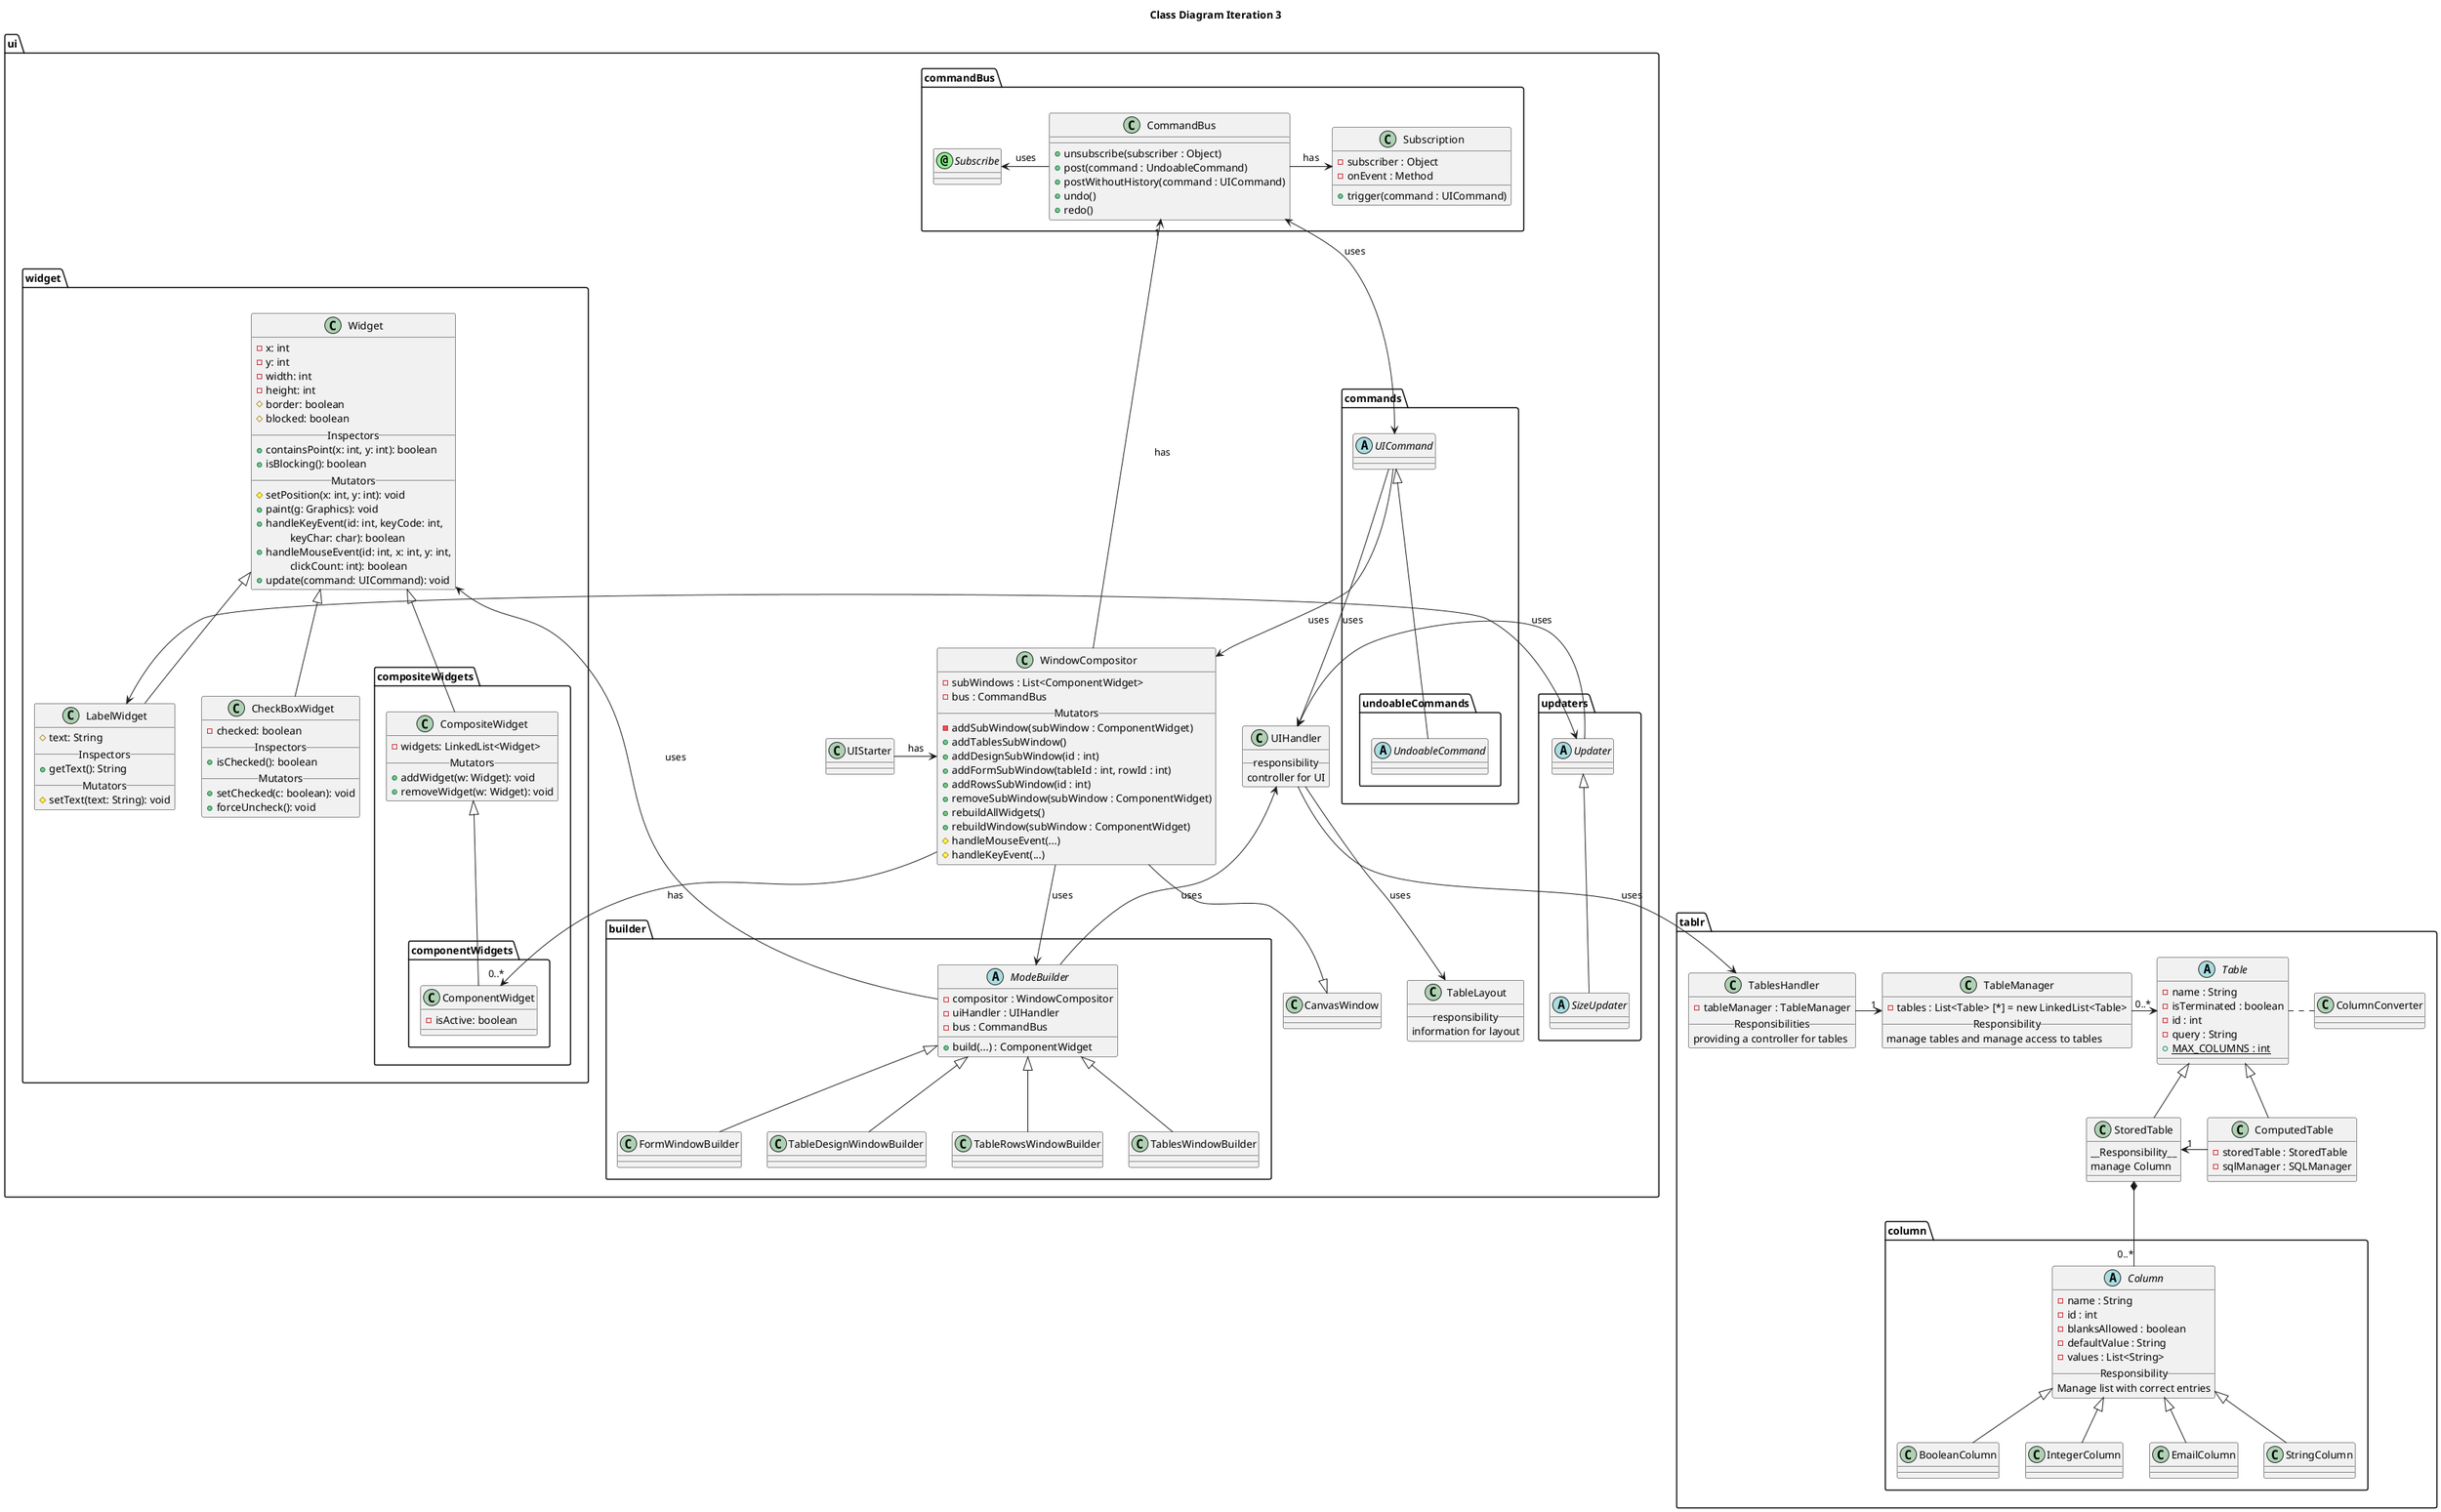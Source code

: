 @startuml

title Class Diagram Iteration 3
package "ui" {
    package "builder" {
        abstract class ModeBuilder {
            - compositor : WindowCompositor
            - uiHandler : UIHandler
            - bus : CommandBus
            __
            + build(...) : ComponentWidget
        }

        class FormWindowBuilder {

        }
        class TableDesignWindowBuilder {

        }
        class TableRowsWindowBuilder {

        }
        class TablesWindowBuilder {

        }

        FormWindowBuilder -up-|> ModeBuilder
        TableDesignWindowBuilder -up-|> ModeBuilder
        TableRowsWindowBuilder -up-|> ModeBuilder
        TablesWindowBuilder -up-|> ModeBuilder
    }

    package "commandBus" {
        class CommandBus {
            + unsubscribe(subscriber : Object)
            + post(command : UndoableCommand)
            + postWithoutHistory(command : UICommand)
            + undo()
            + redo()
        }

        class Subscription {
            - subscriber : Object
            - onEvent : Method
            __
            + trigger(command : UICommand)
        }

        interface Subscribe <<(@, lightgreen)>>

        CommandBus -right-> Subscription : has
        CommandBus -left-> Subscribe : uses


    }

    package "commands" {

        abstract class UICommand {

        }

        package undoableCommands {
            abstract class UndoableCommand {

            }
        }

        UndoableCommand -up-|> UICommand

    }

    CommandBus <-down-> UICommand : uses


    package "updaters" {
        abstract class SizeUpdater {

        }

        abstract class Updater {

        }

        SizeUpdater -up-|> Updater
    }

    package "widget" {
        class Widget {
            -x: int
            -y: int
            -width: int
            -height: int
            #border: boolean
            #blocked: boolean
            __Inspectors__
            +containsPoint(x: int, y: int): boolean
            +isBlocking(): boolean
            __Mutators__
            #setPosition(x: int, y: int): void
            +paint(g: Graphics): void
            +handleKeyEvent(id: int, keyCode: int,
                \t keyChar: char): boolean
            +handleMouseEvent(id: int, x: int, y: int,
                \t clickCount: int): boolean
            +update(command: UICommand): void
        }


        class LabelWidget{
            #text: String
            __Inspectors__
            +getText(): String
            __Mutators__
            #setText(text: String): void
        }
        LabelWidget -up-|> Widget

        class CheckBoxWidget{
            -checked: boolean
            __Inspectors__
            +isChecked(): boolean
            __Mutators__
            +setChecked(c: boolean): void
            +forceUncheck(): void
        }
        CheckBoxWidget -up-|> Widget

        package compositeWidgets{
            class CompositeWidget{
                - widgets: LinkedList<Widget>
                __Mutators__
                + addWidget(w: Widget): void
                + removeWidget(w: Widget): void
            }

            package componentWidgets{
                class ComponentWidget{
                    -isActive: boolean
                }



                ComponentWidget -up-|> CompositeWidget


            }

            CompositeWidget -up-|> Widget


        }
    }

    class CanvasWindow {

    }

    class TableLayout {
        __responsibility__
        information for layout
    }

    class UIHandler {
        __responsibility__
        controller for UI
    }

    class UIStarter {

    }

    class WindowCompositor {
        - subWindows : List<ComponentWidget>
        - bus : CommandBus
        __Mutators__
        - addSubWindow(subWindow : ComponentWidget)
        + addTablesSubWindow()
        + addDesignSubWindow(id : int)
        + addFormSubWindow(tableId : int, rowId : int)
        + addRowsSubWindow(id : int)
        + removeSubWindow(subWindow : ComponentWidget)
        + rebuildAllWidgets()
        + rebuildWindow(subWindow : ComponentWidget)
        # handleMouseEvent(...)
        # handleKeyEvent(...)
    }
    UIStarter -right-> WindowCompositor : has
    WindowCompositor -left-> "0..*" ComponentWidget : has
    WindowCompositor -down-> "1" CommandBus : has
    WindowCompositor --> ModeBuilder : uses
    ModeBuilder --> Widget : uses

    UIHandler --> TableLayout : uses
    ModeBuilder -up-> UIHandler : uses

    UICommand --> WindowCompositor : uses
    UICommand --> UIHandler : uses
    WindowCompositor --|> CanvasWindow


    Updater -left-> UIHandler : uses
    LabelWidget <-> Updater

}

package tablr {



    class TablesHandler{
        - tableManager : TableManager
        __Responsibilities__
        providing a controller for tables
    }


    class TableManager{
        - tables : List<Table> [*] = new LinkedList<Table>
        __Responsibility__
        manage tables and manage access to tables
    }

    TableManager -right-> "0..*" Table
    TablesHandler -right-> "1" TableManager




    abstract class Table{
        - name : String
        - isTerminated : boolean
        - id : int
        - query : String
        + {static} MAX_COLUMNS : int

    }

    class StoredTable {

        __Responsibility__
            manage Column
    }

    class ComputedTable {
        - storedTable : StoredTable
        - sqlManager : SQLManager

    }

    StoredTable -up-|> Table
    ComputedTable -up-|> Table
    ComputedTable -left-> "1" StoredTable

    class ColumnConverter{

    }
    ColumnConverter -left...- Table

    package "column" {

        Column <|-- BooleanColumn
        Column <|-- IntegerColumn
        Column <|-- EmailColumn
        Column <|-- StringColumn

        abstract class Column {
            -name : String
            - id : int
            -blanksAllowed : boolean
            -defaultValue : String
            -values : List<String>
            __Responsibility__
            Manage list with correct entries
        }

        StoredTable *-- "0..*" Column

        class BooleanColumn{

        }
        class StringColumn{

        }
        class EmailColumn{

        }
        class IntegerColumn{

        }
    }
}

UIHandler --> TablesHandler : uses


@enduml